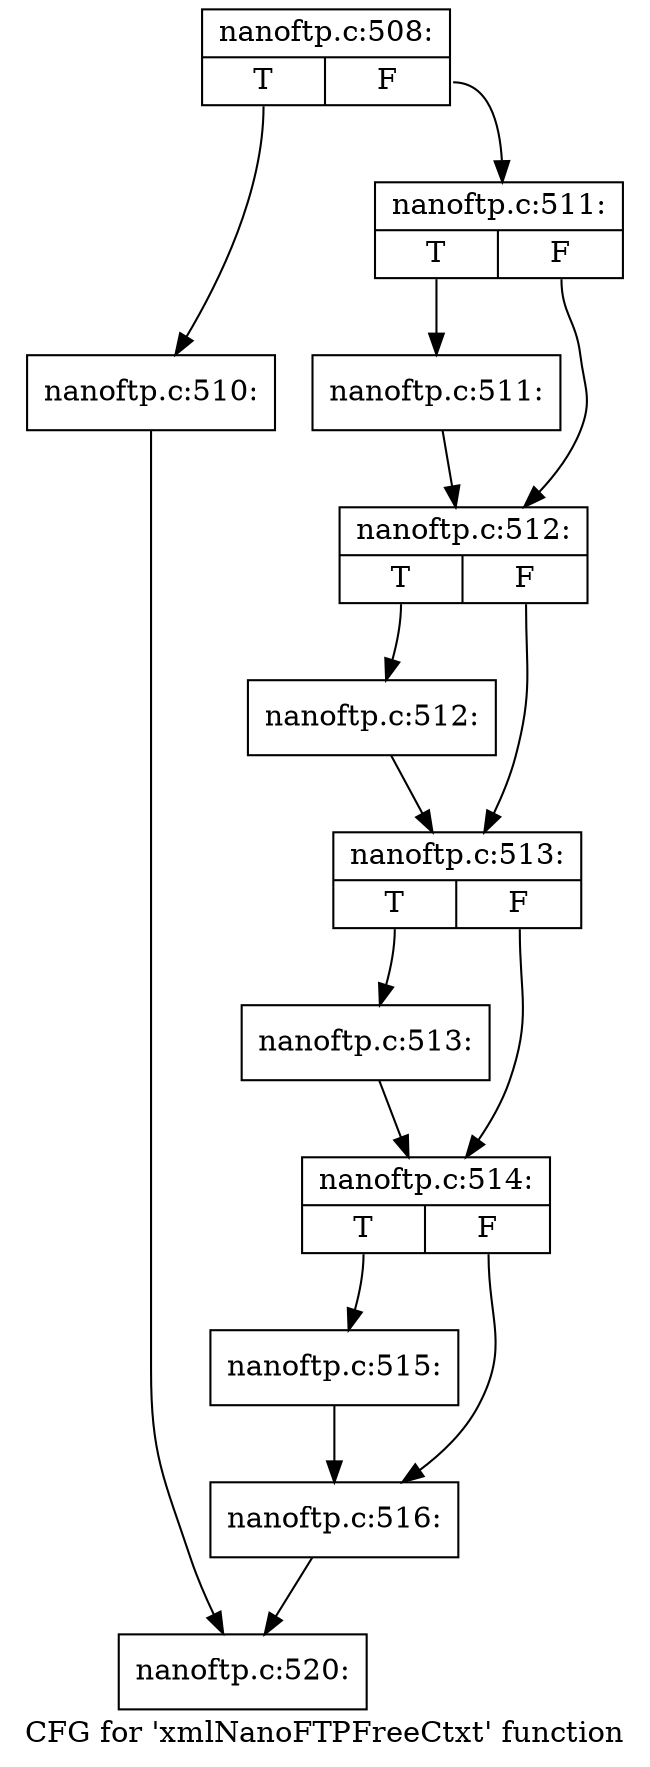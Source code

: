 digraph "CFG for 'xmlNanoFTPFreeCtxt' function" {
	label="CFG for 'xmlNanoFTPFreeCtxt' function";

	Node0x3e71130 [shape=record,label="{nanoftp.c:508:|{<s0>T|<s1>F}}"];
	Node0x3e71130:s0 -> Node0x3e74790;
	Node0x3e71130:s1 -> Node0x3e747e0;
	Node0x3e74790 [shape=record,label="{nanoftp.c:510:}"];
	Node0x3e74790 -> Node0x3e74830;
	Node0x3e747e0 [shape=record,label="{nanoftp.c:511:|{<s0>T|<s1>F}}"];
	Node0x3e747e0:s0 -> Node0x3e753a0;
	Node0x3e747e0:s1 -> Node0x3e753f0;
	Node0x3e753a0 [shape=record,label="{nanoftp.c:511:}"];
	Node0x3e753a0 -> Node0x3e753f0;
	Node0x3e753f0 [shape=record,label="{nanoftp.c:512:|{<s0>T|<s1>F}}"];
	Node0x3e753f0:s0 -> Node0x3e3ef30;
	Node0x3e753f0:s1 -> Node0x3e3ef80;
	Node0x3e3ef30 [shape=record,label="{nanoftp.c:512:}"];
	Node0x3e3ef30 -> Node0x3e3ef80;
	Node0x3e3ef80 [shape=record,label="{nanoftp.c:513:|{<s0>T|<s1>F}}"];
	Node0x3e3ef80:s0 -> Node0x3e76580;
	Node0x3e3ef80:s1 -> Node0x3e765d0;
	Node0x3e76580 [shape=record,label="{nanoftp.c:513:}"];
	Node0x3e76580 -> Node0x3e765d0;
	Node0x3e765d0 [shape=record,label="{nanoftp.c:514:|{<s0>T|<s1>F}}"];
	Node0x3e765d0:s0 -> Node0x3e76fa0;
	Node0x3e765d0:s1 -> Node0x3e76ff0;
	Node0x3e76fa0 [shape=record,label="{nanoftp.c:515:}"];
	Node0x3e76fa0 -> Node0x3e76ff0;
	Node0x3e76ff0 [shape=record,label="{nanoftp.c:516:}"];
	Node0x3e76ff0 -> Node0x3e74830;
	Node0x3e74830 [shape=record,label="{nanoftp.c:520:}"];
}
